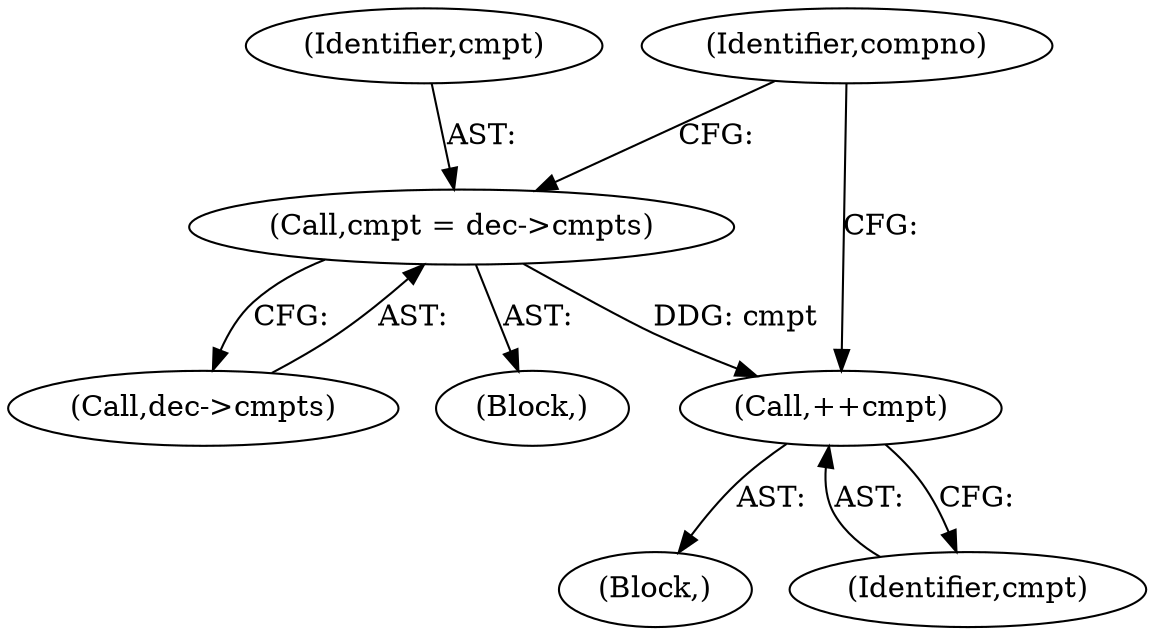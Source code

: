 digraph "0_jasper_dee11ec440d7908d1daf69f40a3324b27cf213ba@pointer" {
"1000479" [label="(Call,cmpt = dec->cmpts)"];
"1000495" [label="(Call,++cmpt)"];
"1000492" [label="(Block,)"];
"1000479" [label="(Call,cmpt = dec->cmpts)"];
"1000481" [label="(Call,dec->cmpts)"];
"1000496" [label="(Identifier,cmpt)"];
"1000495" [label="(Call,++cmpt)"];
"1000485" [label="(Identifier,compno)"];
"1000473" [label="(Block,)"];
"1000480" [label="(Identifier,cmpt)"];
"1000479" -> "1000473"  [label="AST: "];
"1000479" -> "1000481"  [label="CFG: "];
"1000480" -> "1000479"  [label="AST: "];
"1000481" -> "1000479"  [label="AST: "];
"1000485" -> "1000479"  [label="CFG: "];
"1000479" -> "1000495"  [label="DDG: cmpt"];
"1000495" -> "1000492"  [label="AST: "];
"1000495" -> "1000496"  [label="CFG: "];
"1000496" -> "1000495"  [label="AST: "];
"1000485" -> "1000495"  [label="CFG: "];
}
